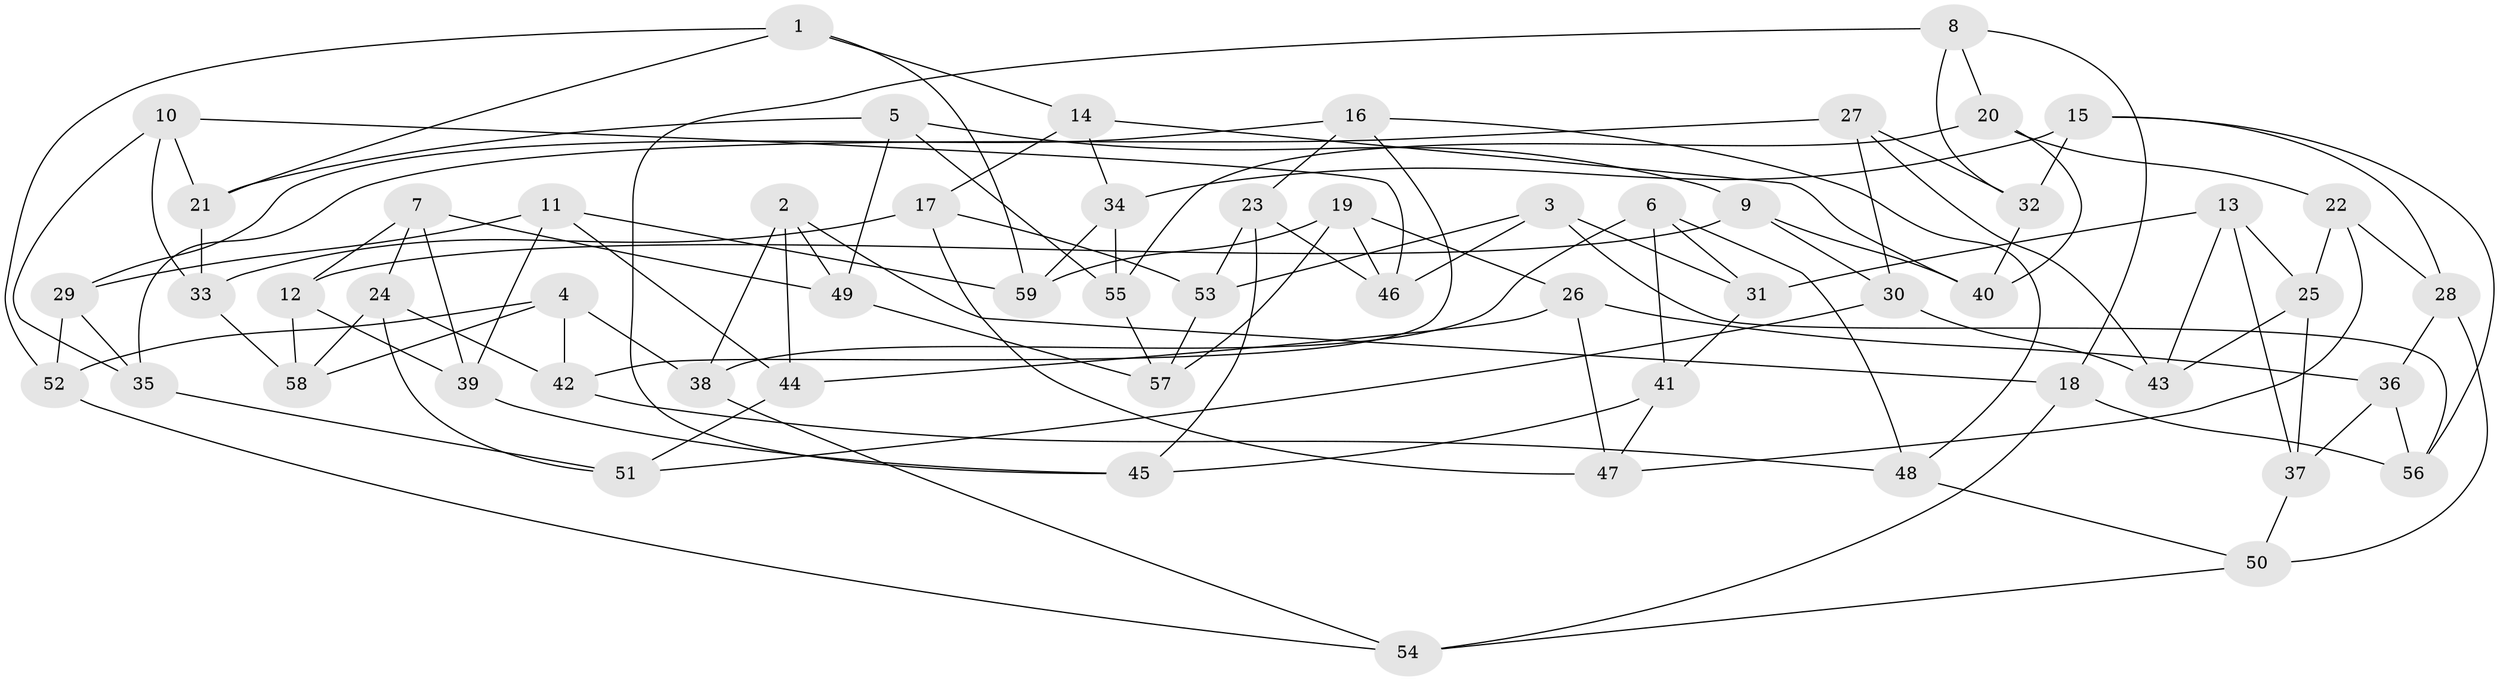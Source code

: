 // Generated by graph-tools (version 1.1) at 2025/27/03/09/25 03:27:02]
// undirected, 59 vertices, 118 edges
graph export_dot {
graph [start="1"]
  node [color=gray90,style=filled];
  1;
  2;
  3;
  4;
  5;
  6;
  7;
  8;
  9;
  10;
  11;
  12;
  13;
  14;
  15;
  16;
  17;
  18;
  19;
  20;
  21;
  22;
  23;
  24;
  25;
  26;
  27;
  28;
  29;
  30;
  31;
  32;
  33;
  34;
  35;
  36;
  37;
  38;
  39;
  40;
  41;
  42;
  43;
  44;
  45;
  46;
  47;
  48;
  49;
  50;
  51;
  52;
  53;
  54;
  55;
  56;
  57;
  58;
  59;
  1 -- 59;
  1 -- 14;
  1 -- 52;
  1 -- 21;
  2 -- 18;
  2 -- 44;
  2 -- 38;
  2 -- 49;
  3 -- 31;
  3 -- 46;
  3 -- 53;
  3 -- 56;
  4 -- 58;
  4 -- 42;
  4 -- 52;
  4 -- 38;
  5 -- 21;
  5 -- 55;
  5 -- 9;
  5 -- 49;
  6 -- 41;
  6 -- 31;
  6 -- 48;
  6 -- 38;
  7 -- 12;
  7 -- 39;
  7 -- 24;
  7 -- 49;
  8 -- 45;
  8 -- 20;
  8 -- 18;
  8 -- 32;
  9 -- 40;
  9 -- 30;
  9 -- 12;
  10 -- 46;
  10 -- 35;
  10 -- 21;
  10 -- 33;
  11 -- 39;
  11 -- 29;
  11 -- 59;
  11 -- 44;
  12 -- 39;
  12 -- 58;
  13 -- 31;
  13 -- 25;
  13 -- 43;
  13 -- 37;
  14 -- 34;
  14 -- 40;
  14 -- 17;
  15 -- 34;
  15 -- 32;
  15 -- 56;
  15 -- 28;
  16 -- 48;
  16 -- 29;
  16 -- 42;
  16 -- 23;
  17 -- 33;
  17 -- 53;
  17 -- 47;
  18 -- 56;
  18 -- 54;
  19 -- 57;
  19 -- 46;
  19 -- 59;
  19 -- 26;
  20 -- 22;
  20 -- 55;
  20 -- 40;
  21 -- 33;
  22 -- 47;
  22 -- 25;
  22 -- 28;
  23 -- 53;
  23 -- 46;
  23 -- 45;
  24 -- 51;
  24 -- 42;
  24 -- 58;
  25 -- 43;
  25 -- 37;
  26 -- 47;
  26 -- 44;
  26 -- 36;
  27 -- 30;
  27 -- 32;
  27 -- 35;
  27 -- 43;
  28 -- 36;
  28 -- 50;
  29 -- 35;
  29 -- 52;
  30 -- 51;
  30 -- 43;
  31 -- 41;
  32 -- 40;
  33 -- 58;
  34 -- 59;
  34 -- 55;
  35 -- 51;
  36 -- 56;
  36 -- 37;
  37 -- 50;
  38 -- 54;
  39 -- 45;
  41 -- 47;
  41 -- 45;
  42 -- 48;
  44 -- 51;
  48 -- 50;
  49 -- 57;
  50 -- 54;
  52 -- 54;
  53 -- 57;
  55 -- 57;
}
